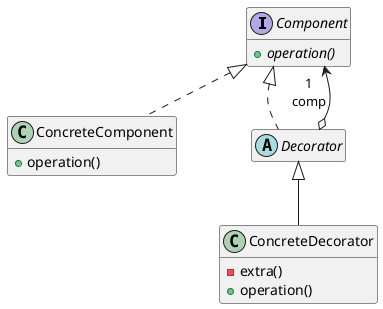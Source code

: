 @startuml

skinparam nodesep 75
skinparam ranksep 50
hide empty members

interface Component {
  + {abstract} operation()
}

class ConcreteComponent {
  + operation()
}

abstract class Decorator

Component <|.. ConcreteComponent
Component <|.. Decorator
Decorator o--> "1\ncomp" Component

class ConcreteDecorator {
  - extra()
  + operation()
}
Decorator <|-- ConcreteDecorator



@enduml
